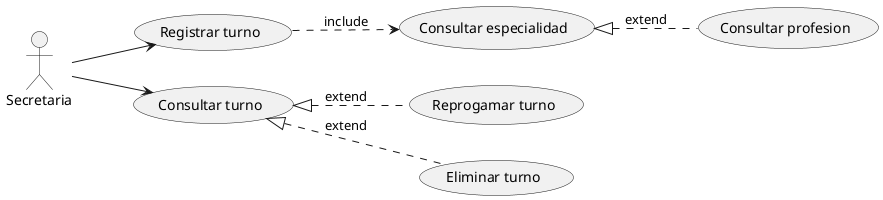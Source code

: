 @startuml "Gestión de turnos"

left to right direction

actor Secretaria as se

usecase "Registrar turno" as RT
usecase "Consultar turno" as CT
usecase "Consultar especialidad" as CE
usecase "Consultar profesion" as CP
usecase "Reprogamar turno" as RP
usecase "Eliminar turno" as ET

se --> (RT)
(RT) ..>(CE): include
(CE) <|.. (CP): extend
se --> (CT)
(CT) <|.. (RP): extend
(CT) <|..(ET): extend

@enduml